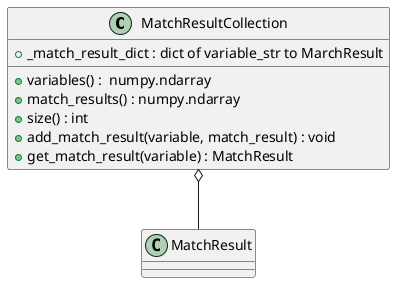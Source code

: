 @startuml

MatchResultCollection o-- MatchResult

'TimeSeries *-- SteadyState

class MatchResultCollection {
    +_match_result_dict : dict of variable_str to MarchResult
    +variables() :  numpy.ndarray
    +match_results() : numpy.ndarray
    +size() : int
    +add_match_result(variable, match_result) : void
    +get_match_result(variable) : MatchResult
}

class MatchResult {

}

@enduml
